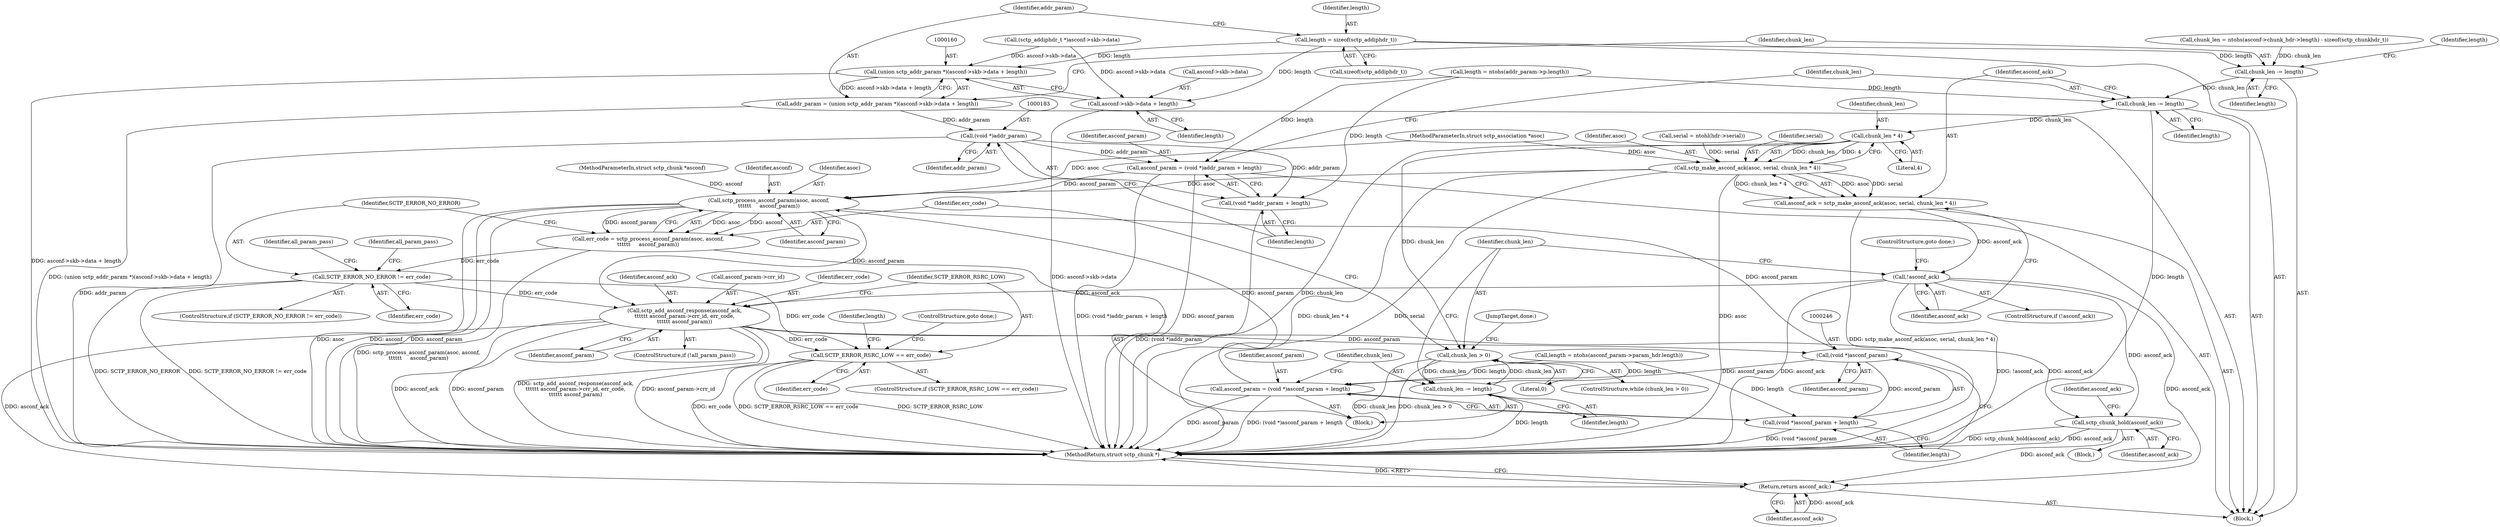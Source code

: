 digraph "1_linux_9de7922bc709eee2f609cd01d98aaedc4cf5ea74@API" {
"1000153" [label="(Call,length = sizeof(sctp_addiphdr_t))"];
"1000159" [label="(Call,(union sctp_addr_param *)(asconf->skb->data + length))"];
"1000157" [label="(Call,addr_param = (union sctp_addr_param *)(asconf->skb->data + length))"];
"1000182" [label="(Call,(void *)addr_param)"];
"1000179" [label="(Call,asconf_param = (void *)addr_param + length)"];
"1000208" [label="(Call,sctp_process_asconf_param(asoc, asconf,\n\t\t\t\t\t\t     asconf_param))"];
"1000206" [label="(Call,err_code = sctp_process_asconf_param(asoc, asconf,\n\t\t\t\t\t\t     asconf_param))"];
"1000213" [label="(Call,SCTP_ERROR_NO_ERROR != err_code)"];
"1000222" [label="(Call,sctp_add_asconf_response(asconf_ack,\n\t\t\t\t\t\t asconf_param->crr_id, err_code,\n\t\t\t\t\t\t asconf_param))"];
"1000230" [label="(Call,SCTP_ERROR_RSRC_LOW == err_code)"];
"1000245" [label="(Call,(void *)asconf_param)"];
"1000242" [label="(Call,asconf_param = (void *)asconf_param + length)"];
"1000244" [label="(Call,(void *)asconf_param + length)"];
"1000262" [label="(Call,sctp_chunk_hold(asconf_ack))"];
"1000273" [label="(Return,return asconf_ack;)"];
"1000181" [label="(Call,(void *)addr_param + length)"];
"1000161" [label="(Call,asconf->skb->data + length)"];
"1000168" [label="(Call,chunk_len -= length)"];
"1000186" [label="(Call,chunk_len -= length)"];
"1000194" [label="(Call,chunk_len * 4)"];
"1000191" [label="(Call,sctp_make_asconf_ack(asoc, serial, chunk_len * 4))"];
"1000189" [label="(Call,asconf_ack = sctp_make_asconf_ack(asoc, serial, chunk_len * 4))"];
"1000198" [label="(Call,!asconf_ack)"];
"1000202" [label="(Call,chunk_len > 0)"];
"1000249" [label="(Call,chunk_len -= length)"];
"1000206" [label="(Call,err_code = sctp_process_asconf_param(asoc, asconf,\n\t\t\t\t\t\t     asconf_param))"];
"1000244" [label="(Call,(void *)asconf_param + length)"];
"1000275" [label="(MethodReturn,struct sctp_chunk *)"];
"1000230" [label="(Call,SCTP_ERROR_RSRC_LOW == err_code)"];
"1000167" [label="(Identifier,length)"];
"1000228" [label="(Identifier,asconf_param)"];
"1000231" [label="(Identifier,SCTP_ERROR_RSRC_LOW)"];
"1000127" [label="(Call,chunk_len = ntohs(asconf->chunk_hdr->length) - sizeof(sctp_chunkhdr_t))"];
"1000235" [label="(Identifier,length)"];
"1000171" [label="(Call,length = ntohs(addr_param->p.length))"];
"1000184" [label="(Identifier,addr_param)"];
"1000213" [label="(Call,SCTP_ERROR_NO_ERROR != err_code)"];
"1000192" [label="(Identifier,asoc)"];
"1000147" [label="(Call,serial = ntohl(hdr->serial))"];
"1000188" [label="(Identifier,length)"];
"1000199" [label="(Identifier,asconf_ack)"];
"1000205" [label="(Block,)"];
"1000274" [label="(Identifier,asconf_ack)"];
"1000159" [label="(Call,(union sctp_addr_param *)(asconf->skb->data + length))"];
"1000194" [label="(Call,chunk_len * 4)"];
"1000208" [label="(Call,sctp_process_asconf_param(asoc, asconf,\n\t\t\t\t\t\t     asconf_param))"];
"1000196" [label="(Literal,4)"];
"1000214" [label="(Identifier,SCTP_ERROR_NO_ERROR)"];
"1000193" [label="(Identifier,serial)"];
"1000172" [label="(Identifier,length)"];
"1000190" [label="(Identifier,asconf_ack)"];
"1000204" [label="(Literal,0)"];
"1000170" [label="(Identifier,length)"];
"1000217" [label="(Identifier,all_param_pass)"];
"1000155" [label="(Call,sizeof(sctp_addiphdr_t))"];
"1000180" [label="(Identifier,asconf_param)"];
"1000158" [label="(Identifier,addr_param)"];
"1000211" [label="(Identifier,asconf_param)"];
"1000202" [label="(Call,chunk_len > 0)"];
"1000250" [label="(Identifier,chunk_len)"];
"1000168" [label="(Call,chunk_len -= length)"];
"1000245" [label="(Call,(void *)asconf_param)"];
"1000179" [label="(Call,asconf_param = (void *)addr_param + length)"];
"1000207" [label="(Identifier,err_code)"];
"1000195" [label="(Identifier,chunk_len)"];
"1000182" [label="(Call,(void *)addr_param)"];
"1000140" [label="(Call,(sctp_addiphdr_t *)asconf->skb->data)"];
"1000248" [label="(Identifier,length)"];
"1000222" [label="(Call,sctp_add_asconf_response(asconf_ack,\n\t\t\t\t\t\t asconf_param->crr_id, err_code,\n\t\t\t\t\t\t asconf_param))"];
"1000232" [label="(Identifier,err_code)"];
"1000262" [label="(Call,sctp_chunk_hold(asconf_ack))"];
"1000203" [label="(Identifier,chunk_len)"];
"1000111" [label="(Block,)"];
"1000187" [label="(Identifier,chunk_len)"];
"1000263" [label="(Identifier,asconf_ack)"];
"1000267" [label="(Identifier,asconf_ack)"];
"1000223" [label="(Identifier,asconf_ack)"];
"1000224" [label="(Call,asconf_param->crr_id)"];
"1000189" [label="(Call,asconf_ack = sctp_make_asconf_ack(asoc, serial, chunk_len * 4))"];
"1000185" [label="(Identifier,length)"];
"1000247" [label="(Identifier,asconf_param)"];
"1000200" [label="(ControlStructure,goto done;)"];
"1000169" [label="(Identifier,chunk_len)"];
"1000161" [label="(Call,asconf->skb->data + length)"];
"1000242" [label="(Call,asconf_param = (void *)asconf_param + length)"];
"1000154" [label="(Identifier,length)"];
"1000261" [label="(Block,)"];
"1000109" [label="(MethodParameterIn,struct sctp_association *asoc)"];
"1000110" [label="(MethodParameterIn,struct sctp_chunk *asconf)"];
"1000252" [label="(JumpTarget,done:)"];
"1000191" [label="(Call,sctp_make_asconf_ack(asoc, serial, chunk_len * 4))"];
"1000153" [label="(Call,length = sizeof(sctp_addiphdr_t))"];
"1000186" [label="(Call,chunk_len -= length)"];
"1000210" [label="(Identifier,asconf)"];
"1000233" [label="(ControlStructure,goto done;)"];
"1000198" [label="(Call,!asconf_ack)"];
"1000209" [label="(Identifier,asoc)"];
"1000212" [label="(ControlStructure,if (SCTP_ERROR_NO_ERROR != err_code))"];
"1000197" [label="(ControlStructure,if (!asconf_ack))"];
"1000215" [label="(Identifier,err_code)"];
"1000234" [label="(Call,length = ntohs(asconf_param->param_hdr.length))"];
"1000251" [label="(Identifier,length)"];
"1000181" [label="(Call,(void *)addr_param + length)"];
"1000243" [label="(Identifier,asconf_param)"];
"1000219" [label="(ControlStructure,if (!all_param_pass))"];
"1000221" [label="(Identifier,all_param_pass)"];
"1000227" [label="(Identifier,err_code)"];
"1000162" [label="(Call,asconf->skb->data)"];
"1000201" [label="(ControlStructure,while (chunk_len > 0))"];
"1000229" [label="(ControlStructure,if (SCTP_ERROR_RSRC_LOW == err_code))"];
"1000273" [label="(Return,return asconf_ack;)"];
"1000157" [label="(Call,addr_param = (union sctp_addr_param *)(asconf->skb->data + length))"];
"1000249" [label="(Call,chunk_len -= length)"];
"1000153" -> "1000111"  [label="AST: "];
"1000153" -> "1000155"  [label="CFG: "];
"1000154" -> "1000153"  [label="AST: "];
"1000155" -> "1000153"  [label="AST: "];
"1000158" -> "1000153"  [label="CFG: "];
"1000153" -> "1000159"  [label="DDG: length"];
"1000153" -> "1000161"  [label="DDG: length"];
"1000153" -> "1000168"  [label="DDG: length"];
"1000159" -> "1000157"  [label="AST: "];
"1000159" -> "1000161"  [label="CFG: "];
"1000160" -> "1000159"  [label="AST: "];
"1000161" -> "1000159"  [label="AST: "];
"1000157" -> "1000159"  [label="CFG: "];
"1000159" -> "1000275"  [label="DDG: asconf->skb->data + length"];
"1000159" -> "1000157"  [label="DDG: asconf->skb->data + length"];
"1000140" -> "1000159"  [label="DDG: asconf->skb->data"];
"1000157" -> "1000111"  [label="AST: "];
"1000158" -> "1000157"  [label="AST: "];
"1000169" -> "1000157"  [label="CFG: "];
"1000157" -> "1000275"  [label="DDG: (union sctp_addr_param *)(asconf->skb->data + length)"];
"1000157" -> "1000182"  [label="DDG: addr_param"];
"1000182" -> "1000181"  [label="AST: "];
"1000182" -> "1000184"  [label="CFG: "];
"1000183" -> "1000182"  [label="AST: "];
"1000184" -> "1000182"  [label="AST: "];
"1000185" -> "1000182"  [label="CFG: "];
"1000182" -> "1000275"  [label="DDG: addr_param"];
"1000182" -> "1000179"  [label="DDG: addr_param"];
"1000182" -> "1000181"  [label="DDG: addr_param"];
"1000179" -> "1000111"  [label="AST: "];
"1000179" -> "1000181"  [label="CFG: "];
"1000180" -> "1000179"  [label="AST: "];
"1000181" -> "1000179"  [label="AST: "];
"1000187" -> "1000179"  [label="CFG: "];
"1000179" -> "1000275"  [label="DDG: (void *)addr_param + length"];
"1000179" -> "1000275"  [label="DDG: asconf_param"];
"1000171" -> "1000179"  [label="DDG: length"];
"1000179" -> "1000208"  [label="DDG: asconf_param"];
"1000208" -> "1000206"  [label="AST: "];
"1000208" -> "1000211"  [label="CFG: "];
"1000209" -> "1000208"  [label="AST: "];
"1000210" -> "1000208"  [label="AST: "];
"1000211" -> "1000208"  [label="AST: "];
"1000206" -> "1000208"  [label="CFG: "];
"1000208" -> "1000275"  [label="DDG: asoc"];
"1000208" -> "1000275"  [label="DDG: asconf"];
"1000208" -> "1000275"  [label="DDG: asconf_param"];
"1000208" -> "1000206"  [label="DDG: asoc"];
"1000208" -> "1000206"  [label="DDG: asconf"];
"1000208" -> "1000206"  [label="DDG: asconf_param"];
"1000191" -> "1000208"  [label="DDG: asoc"];
"1000109" -> "1000208"  [label="DDG: asoc"];
"1000110" -> "1000208"  [label="DDG: asconf"];
"1000242" -> "1000208"  [label="DDG: asconf_param"];
"1000208" -> "1000222"  [label="DDG: asconf_param"];
"1000208" -> "1000245"  [label="DDG: asconf_param"];
"1000206" -> "1000205"  [label="AST: "];
"1000207" -> "1000206"  [label="AST: "];
"1000214" -> "1000206"  [label="CFG: "];
"1000206" -> "1000275"  [label="DDG: sctp_process_asconf_param(asoc, asconf,\n\t\t\t\t\t\t     asconf_param)"];
"1000206" -> "1000213"  [label="DDG: err_code"];
"1000213" -> "1000212"  [label="AST: "];
"1000213" -> "1000215"  [label="CFG: "];
"1000214" -> "1000213"  [label="AST: "];
"1000215" -> "1000213"  [label="AST: "];
"1000217" -> "1000213"  [label="CFG: "];
"1000221" -> "1000213"  [label="CFG: "];
"1000213" -> "1000275"  [label="DDG: SCTP_ERROR_NO_ERROR"];
"1000213" -> "1000275"  [label="DDG: SCTP_ERROR_NO_ERROR != err_code"];
"1000213" -> "1000222"  [label="DDG: err_code"];
"1000213" -> "1000230"  [label="DDG: err_code"];
"1000222" -> "1000219"  [label="AST: "];
"1000222" -> "1000228"  [label="CFG: "];
"1000223" -> "1000222"  [label="AST: "];
"1000224" -> "1000222"  [label="AST: "];
"1000227" -> "1000222"  [label="AST: "];
"1000228" -> "1000222"  [label="AST: "];
"1000231" -> "1000222"  [label="CFG: "];
"1000222" -> "1000275"  [label="DDG: asconf_ack"];
"1000222" -> "1000275"  [label="DDG: asconf_param"];
"1000222" -> "1000275"  [label="DDG: sctp_add_asconf_response(asconf_ack,\n\t\t\t\t\t\t asconf_param->crr_id, err_code,\n\t\t\t\t\t\t asconf_param)"];
"1000222" -> "1000275"  [label="DDG: asconf_param->crr_id"];
"1000198" -> "1000222"  [label="DDG: asconf_ack"];
"1000222" -> "1000230"  [label="DDG: err_code"];
"1000222" -> "1000245"  [label="DDG: asconf_param"];
"1000222" -> "1000262"  [label="DDG: asconf_ack"];
"1000222" -> "1000273"  [label="DDG: asconf_ack"];
"1000230" -> "1000229"  [label="AST: "];
"1000230" -> "1000232"  [label="CFG: "];
"1000231" -> "1000230"  [label="AST: "];
"1000232" -> "1000230"  [label="AST: "];
"1000233" -> "1000230"  [label="CFG: "];
"1000235" -> "1000230"  [label="CFG: "];
"1000230" -> "1000275"  [label="DDG: SCTP_ERROR_RSRC_LOW"];
"1000230" -> "1000275"  [label="DDG: err_code"];
"1000230" -> "1000275"  [label="DDG: SCTP_ERROR_RSRC_LOW == err_code"];
"1000245" -> "1000244"  [label="AST: "];
"1000245" -> "1000247"  [label="CFG: "];
"1000246" -> "1000245"  [label="AST: "];
"1000247" -> "1000245"  [label="AST: "];
"1000248" -> "1000245"  [label="CFG: "];
"1000245" -> "1000242"  [label="DDG: asconf_param"];
"1000245" -> "1000244"  [label="DDG: asconf_param"];
"1000242" -> "1000205"  [label="AST: "];
"1000242" -> "1000244"  [label="CFG: "];
"1000243" -> "1000242"  [label="AST: "];
"1000244" -> "1000242"  [label="AST: "];
"1000250" -> "1000242"  [label="CFG: "];
"1000242" -> "1000275"  [label="DDG: (void *)asconf_param + length"];
"1000242" -> "1000275"  [label="DDG: asconf_param"];
"1000234" -> "1000242"  [label="DDG: length"];
"1000244" -> "1000248"  [label="CFG: "];
"1000248" -> "1000244"  [label="AST: "];
"1000244" -> "1000275"  [label="DDG: (void *)asconf_param"];
"1000234" -> "1000244"  [label="DDG: length"];
"1000262" -> "1000261"  [label="AST: "];
"1000262" -> "1000263"  [label="CFG: "];
"1000263" -> "1000262"  [label="AST: "];
"1000267" -> "1000262"  [label="CFG: "];
"1000262" -> "1000275"  [label="DDG: sctp_chunk_hold(asconf_ack)"];
"1000262" -> "1000275"  [label="DDG: asconf_ack"];
"1000198" -> "1000262"  [label="DDG: asconf_ack"];
"1000262" -> "1000273"  [label="DDG: asconf_ack"];
"1000273" -> "1000111"  [label="AST: "];
"1000273" -> "1000274"  [label="CFG: "];
"1000274" -> "1000273"  [label="AST: "];
"1000275" -> "1000273"  [label="CFG: "];
"1000273" -> "1000275"  [label="DDG: <RET>"];
"1000274" -> "1000273"  [label="DDG: asconf_ack"];
"1000198" -> "1000273"  [label="DDG: asconf_ack"];
"1000181" -> "1000185"  [label="CFG: "];
"1000185" -> "1000181"  [label="AST: "];
"1000181" -> "1000275"  [label="DDG: (void *)addr_param"];
"1000171" -> "1000181"  [label="DDG: length"];
"1000161" -> "1000167"  [label="CFG: "];
"1000162" -> "1000161"  [label="AST: "];
"1000167" -> "1000161"  [label="AST: "];
"1000161" -> "1000275"  [label="DDG: asconf->skb->data"];
"1000140" -> "1000161"  [label="DDG: asconf->skb->data"];
"1000168" -> "1000111"  [label="AST: "];
"1000168" -> "1000170"  [label="CFG: "];
"1000169" -> "1000168"  [label="AST: "];
"1000170" -> "1000168"  [label="AST: "];
"1000172" -> "1000168"  [label="CFG: "];
"1000127" -> "1000168"  [label="DDG: chunk_len"];
"1000168" -> "1000186"  [label="DDG: chunk_len"];
"1000186" -> "1000111"  [label="AST: "];
"1000186" -> "1000188"  [label="CFG: "];
"1000187" -> "1000186"  [label="AST: "];
"1000188" -> "1000186"  [label="AST: "];
"1000190" -> "1000186"  [label="CFG: "];
"1000186" -> "1000275"  [label="DDG: length"];
"1000171" -> "1000186"  [label="DDG: length"];
"1000186" -> "1000194"  [label="DDG: chunk_len"];
"1000194" -> "1000191"  [label="AST: "];
"1000194" -> "1000196"  [label="CFG: "];
"1000195" -> "1000194"  [label="AST: "];
"1000196" -> "1000194"  [label="AST: "];
"1000191" -> "1000194"  [label="CFG: "];
"1000194" -> "1000275"  [label="DDG: chunk_len"];
"1000194" -> "1000191"  [label="DDG: chunk_len"];
"1000194" -> "1000191"  [label="DDG: 4"];
"1000194" -> "1000202"  [label="DDG: chunk_len"];
"1000191" -> "1000189"  [label="AST: "];
"1000192" -> "1000191"  [label="AST: "];
"1000193" -> "1000191"  [label="AST: "];
"1000189" -> "1000191"  [label="CFG: "];
"1000191" -> "1000275"  [label="DDG: chunk_len * 4"];
"1000191" -> "1000275"  [label="DDG: serial"];
"1000191" -> "1000275"  [label="DDG: asoc"];
"1000191" -> "1000189"  [label="DDG: asoc"];
"1000191" -> "1000189"  [label="DDG: serial"];
"1000191" -> "1000189"  [label="DDG: chunk_len * 4"];
"1000109" -> "1000191"  [label="DDG: asoc"];
"1000147" -> "1000191"  [label="DDG: serial"];
"1000189" -> "1000111"  [label="AST: "];
"1000190" -> "1000189"  [label="AST: "];
"1000199" -> "1000189"  [label="CFG: "];
"1000189" -> "1000275"  [label="DDG: sctp_make_asconf_ack(asoc, serial, chunk_len * 4)"];
"1000189" -> "1000198"  [label="DDG: asconf_ack"];
"1000198" -> "1000197"  [label="AST: "];
"1000198" -> "1000199"  [label="CFG: "];
"1000199" -> "1000198"  [label="AST: "];
"1000200" -> "1000198"  [label="CFG: "];
"1000203" -> "1000198"  [label="CFG: "];
"1000198" -> "1000275"  [label="DDG: asconf_ack"];
"1000198" -> "1000275"  [label="DDG: !asconf_ack"];
"1000202" -> "1000201"  [label="AST: "];
"1000202" -> "1000204"  [label="CFG: "];
"1000203" -> "1000202"  [label="AST: "];
"1000204" -> "1000202"  [label="AST: "];
"1000207" -> "1000202"  [label="CFG: "];
"1000252" -> "1000202"  [label="CFG: "];
"1000202" -> "1000275"  [label="DDG: chunk_len"];
"1000202" -> "1000275"  [label="DDG: chunk_len > 0"];
"1000249" -> "1000202"  [label="DDG: chunk_len"];
"1000202" -> "1000249"  [label="DDG: chunk_len"];
"1000249" -> "1000205"  [label="AST: "];
"1000249" -> "1000251"  [label="CFG: "];
"1000250" -> "1000249"  [label="AST: "];
"1000251" -> "1000249"  [label="AST: "];
"1000203" -> "1000249"  [label="CFG: "];
"1000249" -> "1000275"  [label="DDG: length"];
"1000234" -> "1000249"  [label="DDG: length"];
}

